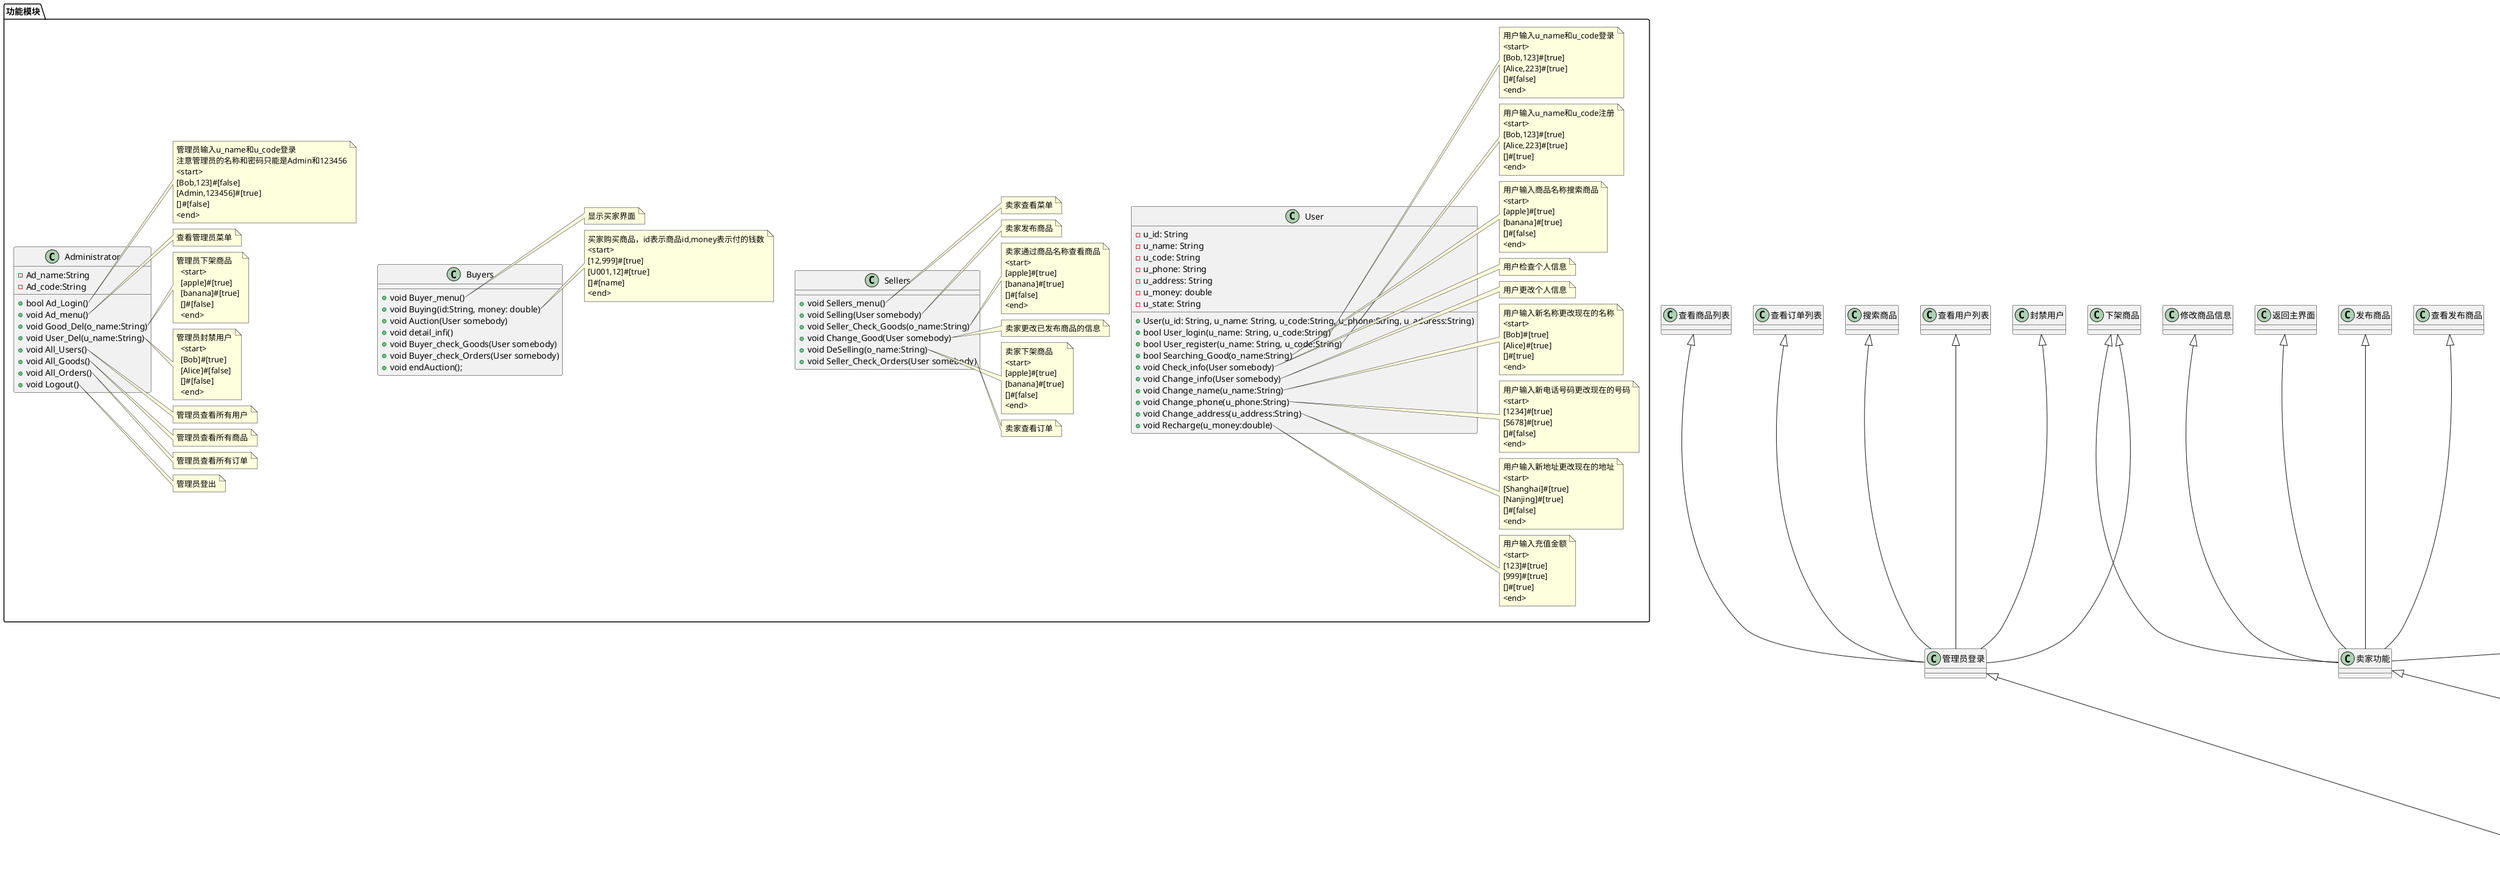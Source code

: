 @startuml
package “功能模块”
{
class User
{
  - u_id: String
  - u_name: String
  - u_code: String
  - u_phone: String
  - u_address: String
  - u_money: double
  - u_state: String

  + User(u_id: String, u_name: String, u_code:String, u_phone:String, u_address:String)
  + bool User_login(u_name: String, u_code:String)
  + bool User_register(u_name: String, u_code:String)
  + bool Searching_Good(o_name:String)
  + void Check_info(User somebody)
  + void Change_info(User somebody)
  + void Change_name(u_name:String)
  + void Change_phone(u_phone:String)
  + void Change_address(u_address:String)
  + void Recharge(u_money:double)

}
note right of User::User_login
    用户输入u_name和u_code登录
    <start>
    [Bob,123]#[true]
    [Alice,223]#[true]
    []#[false]
    <end>
  end note
note right of User::User_register
    用户输入u_name和u_code注册
    <start>
    [Bob,123]#[true]
    [Alice,223]#[true]
    []#[true]
    <end>
  end note
note right of User::Searching_Good
    用户输入商品名称搜索商品
    <start>
    [apple]#[true]
    [banana]#[true]
    []#[false]
    <end>
  end note
note right of User::Check_info
    用户检查个人信息
  end note
note right of User::Change_info
    用户更改个人信息
  end note
note right of User::Change_name
    用户输入新名称更改现在的名称
    <start>
    [Bob]#[true]
    [Alice]#[true]
    []#[true]
    <end>
  end note
note right of User::Change_phone
    用户输入新电话号码更改现在的号码
    <start>
    [1234]#[true]
    [5678]#[true]
    []#[false]
    <end>
  end note
note right of User::Change_address
    用户输入新地址更改现在的地址
    <start>
    [Shanghai]#[true]
    [Nanjing]#[true]
    []#[false]
    <end>
  end note
note right of User::Recharge
    用户输入充值金额
    <start>
    [123]#[true]
    [999]#[true]
    []#[true]
    <end>
  end note
class Sellers
{
   + void Sellers_menu()
   + void Selling(User somebody)
   + void Seller_Check_Goods(o_name:String)
   + void Change_Good(User somebody)
   + void DeSelling(o_name:String)
   + void Seller_Check_Orders(User somebody)
}
note right of Sellers::Sellers_menu
    卖家查看菜单
  end note
note right of Sellers::Selling
    卖家发布商品
  end note
note right of Sellers::Seller_Check_Goods
    卖家通过商品名称查看商品
    <start>
    [apple]#[true]
    [banana]#[true]
    []#[false]
    <end>
  end note
note right of Sellers::Change_Good
    卖家更改已发布商品的信息
  end note
note right of Sellers::DeSelling
    卖家下架商品
    <start>
    [apple]#[true]
    [banana]#[true]
    []#[false]
    <end>
  end note
note right of Sellers::Seller_Check_Orders
    卖家查看订单
  end note

class Buyers
{
   + void Buyer_menu()
   + void Buying(id:String, money: double)
   + void Auction(User somebody)
   + void detail_infi()
   + void Buyer_check_Goods(User somebody)
   + void Buyer_check_Orders(User somebody)
   + void endAuction();
}
note right of Buyers::Buyer_menu
    显示买家界面
  end note
note right of Buyers::Buying
    买家购买商品，id表示商品id,money表示付的钱数
    <start>
    [12,999]#[true]
    [U001,12]#[true]
    []#[name]
    <end>
  end note
note right of Buyers::detail_info
    买家查看个人具体信息
    <start>
    []#[name]
    <end>
  end note
note right of Buyers::Buyer_check_Goods
  买家查看已购买商品
  end note
note right of Buyers::Buyer_check_Orders
  买家查看自己的订单
  end note
note right of Buyers::endAuction
  买家结束拍卖
  end note

class Administrator
{
   +bool Ad_Login()
   +void Ad_menu()
   +void Good_Del(o_name:String)
   +void User_Del(u_name:String)
   +void All_Users()
   +void All_Goods()
   +void All_Orders()
   +void Logout()

   - Ad_name:String
   - Ad_code:String
}
note right of Administrator::Ad_Login
    管理员输入u_name和u_code登录
    注意管理员的名称和密码只能是Admin和123456
    <start>
    [Bob,123]#[false]
    [Admin,123456]#[true]
    []#[false]
    <end>
  end note

note right of Administrator::Ad_menu
  查看管理员菜单
  end note
note right of Administrator::Good_Del
  管理员下架商品
    <start>
    [apple]#[true]
    [banana]#[true]
    []#[false]
    <end>
  end note
note right of Administrator::User_Del
   管理员封禁用户
     <start>
     [Bob]#[true]
     [Alice]#[false]
     []#[false]
     <end>
   end note
note right of Administrator::All_Users
   管理员查看所有用户
   end note
note right of Administrator::All_Goods
   管理员查看所有商品
   end note
note right of Administrator::All_Orders
   管理员查看所有订单
   end note
note right of Administrator::Logout
   管理员登出
   end note
}

package “数据库模块”
{
class Order
{
	o_id: String
	g_id: String
	per_price: double
	o_sum: int
	o_time: String
	seller_id: String
	buyer_id: String
}
class Good
{
	g_state: String
    g_id: String
	g_name: String
	g_price: double
	g_number: int
	g_describe: String
	seller_id: String
	g_time: String
}
}
管理员登录<|-- Main
用户登录<|--Main
用户注册<|--Main
退出程序<|--Main
查看商品列表<|--管理员登录
查看订单列表<|--管理员登录
搜索商品<|--管理员登录
下架商品<|--管理员登录
查看用户列表<|--管理员登录
封禁用户<|--管理员登录
用户功能<|--用户登录
用户功能<|--用户注册
买家功能<|--用户功能
卖家功能<|--用户功能
个人信息管理<|--用户功能
注销登录<|--用户功能
发布商品<|--卖家功能
下架商品<|--卖家功能
查看发布商品<|--卖家功能
查看历史订单<|--卖家功能
修改商品信息<|--卖家功能
返回主界面<|--卖家功能
查看商品maijia列表<|--买家功能
查看商品详细信息<|--买家功能
商品报价<|--买家功能
查看历史订单<|--买家功能
搜索<|--买家功能
查看购物车<|--买家功能
查看信息<|--个人信息管理
充值<|--个人信息管理
修改信息<|--个人信息管理
返回用户主界面<|--个人信息管理
@enduml